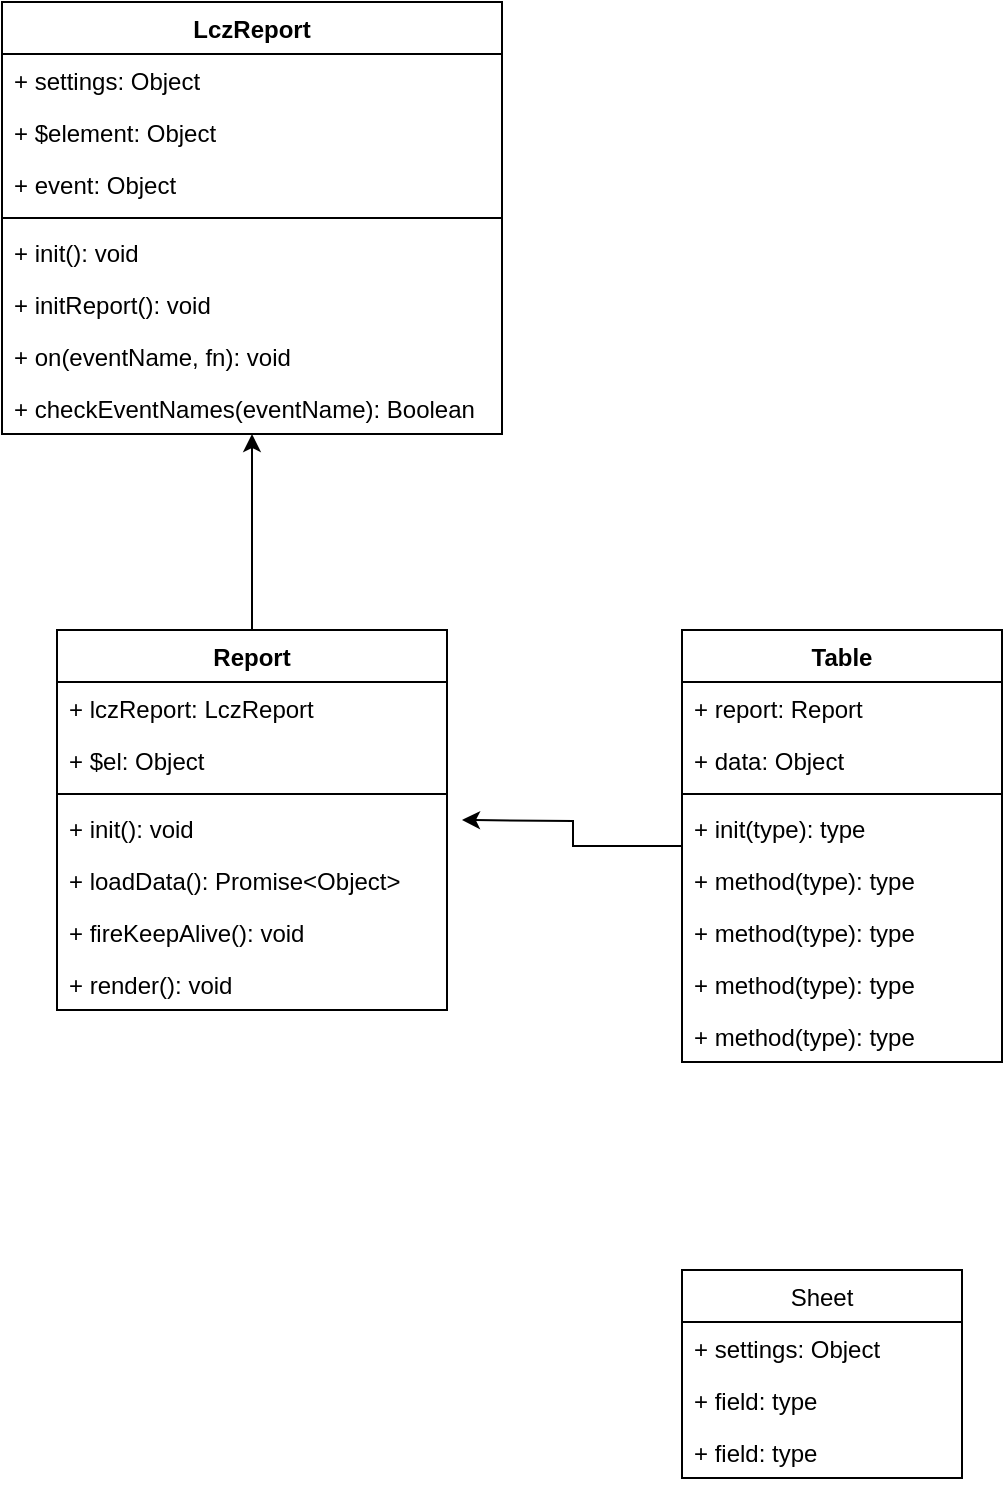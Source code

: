 <mxfile version="11.0.8" type="github"><diagram id="pL7d_dsq6K25-WosqYyw" name="Page-1"><mxGraphModel dx="1185" dy="668" grid="1" gridSize="10" guides="1" tooltips="1" connect="1" arrows="1" fold="1" page="1" pageScale="1" pageWidth="827" pageHeight="1169" math="0" shadow="0"><root><mxCell id="0"/><mxCell id="1" parent="0"/><mxCell id="XnSejlw7sTyxscWZkS31-13" value="Sheet" style="swimlane;fontStyle=0;childLayout=stackLayout;horizontal=1;startSize=26;fillColor=none;horizontalStack=0;resizeParent=1;resizeParentMax=0;resizeLast=0;collapsible=1;marginBottom=0;" vertex="1" parent="1"><mxGeometry x="400" y="700" width="140" height="104" as="geometry"/></mxCell><mxCell id="XnSejlw7sTyxscWZkS31-14" value="+ settings: Object" style="text;strokeColor=none;fillColor=none;align=left;verticalAlign=top;spacingLeft=4;spacingRight=4;overflow=hidden;rotatable=0;points=[[0,0.5],[1,0.5]];portConstraint=eastwest;" vertex="1" parent="XnSejlw7sTyxscWZkS31-13"><mxGeometry y="26" width="140" height="26" as="geometry"/></mxCell><mxCell id="XnSejlw7sTyxscWZkS31-15" value="+ field: type" style="text;strokeColor=none;fillColor=none;align=left;verticalAlign=top;spacingLeft=4;spacingRight=4;overflow=hidden;rotatable=0;points=[[0,0.5],[1,0.5]];portConstraint=eastwest;" vertex="1" parent="XnSejlw7sTyxscWZkS31-13"><mxGeometry y="52" width="140" height="26" as="geometry"/></mxCell><mxCell id="XnSejlw7sTyxscWZkS31-16" value="+ field: type" style="text;strokeColor=none;fillColor=none;align=left;verticalAlign=top;spacingLeft=4;spacingRight=4;overflow=hidden;rotatable=0;points=[[0,0.5],[1,0.5]];portConstraint=eastwest;" vertex="1" parent="XnSejlw7sTyxscWZkS31-13"><mxGeometry y="78" width="140" height="26" as="geometry"/></mxCell><mxCell id="XnSejlw7sTyxscWZkS31-29" value="LczReport" style="swimlane;fontStyle=1;align=center;verticalAlign=top;childLayout=stackLayout;horizontal=1;startSize=26;horizontalStack=0;resizeParent=1;resizeParentMax=0;resizeLast=0;collapsible=1;marginBottom=0;" vertex="1" parent="1"><mxGeometry x="60" y="66" width="250" height="216" as="geometry"/></mxCell><mxCell id="XnSejlw7sTyxscWZkS31-30" value="+ settings: Object" style="text;strokeColor=none;fillColor=none;align=left;verticalAlign=top;spacingLeft=4;spacingRight=4;overflow=hidden;rotatable=0;points=[[0,0.5],[1,0.5]];portConstraint=eastwest;" vertex="1" parent="XnSejlw7sTyxscWZkS31-29"><mxGeometry y="26" width="250" height="26" as="geometry"/></mxCell><mxCell id="XnSejlw7sTyxscWZkS31-33" value="+ $element: Object" style="text;strokeColor=none;fillColor=none;align=left;verticalAlign=top;spacingLeft=4;spacingRight=4;overflow=hidden;rotatable=0;points=[[0,0.5],[1,0.5]];portConstraint=eastwest;" vertex="1" parent="XnSejlw7sTyxscWZkS31-29"><mxGeometry y="52" width="250" height="26" as="geometry"/></mxCell><mxCell id="XnSejlw7sTyxscWZkS31-34" value="+ event: Object" style="text;strokeColor=none;fillColor=none;align=left;verticalAlign=top;spacingLeft=4;spacingRight=4;overflow=hidden;rotatable=0;points=[[0,0.5],[1,0.5]];portConstraint=eastwest;" vertex="1" parent="XnSejlw7sTyxscWZkS31-29"><mxGeometry y="78" width="250" height="26" as="geometry"/></mxCell><mxCell id="XnSejlw7sTyxscWZkS31-31" value="" style="line;strokeWidth=1;fillColor=none;align=left;verticalAlign=middle;spacingTop=-1;spacingLeft=3;spacingRight=3;rotatable=0;labelPosition=right;points=[];portConstraint=eastwest;" vertex="1" parent="XnSejlw7sTyxscWZkS31-29"><mxGeometry y="104" width="250" height="8" as="geometry"/></mxCell><mxCell id="XnSejlw7sTyxscWZkS31-32" value="+ init(): void" style="text;strokeColor=none;fillColor=none;align=left;verticalAlign=top;spacingLeft=4;spacingRight=4;overflow=hidden;rotatable=0;points=[[0,0.5],[1,0.5]];portConstraint=eastwest;" vertex="1" parent="XnSejlw7sTyxscWZkS31-29"><mxGeometry y="112" width="250" height="26" as="geometry"/></mxCell><mxCell id="XnSejlw7sTyxscWZkS31-35" value="+ initReport(): void" style="text;strokeColor=none;fillColor=none;align=left;verticalAlign=top;spacingLeft=4;spacingRight=4;overflow=hidden;rotatable=0;points=[[0,0.5],[1,0.5]];portConstraint=eastwest;" vertex="1" parent="XnSejlw7sTyxscWZkS31-29"><mxGeometry y="138" width="250" height="26" as="geometry"/></mxCell><mxCell id="XnSejlw7sTyxscWZkS31-36" value="+ on(eventName, fn): void" style="text;strokeColor=none;fillColor=none;align=left;verticalAlign=top;spacingLeft=4;spacingRight=4;overflow=hidden;rotatable=0;points=[[0,0.5],[1,0.5]];portConstraint=eastwest;" vertex="1" parent="XnSejlw7sTyxscWZkS31-29"><mxGeometry y="164" width="250" height="26" as="geometry"/></mxCell><mxCell id="XnSejlw7sTyxscWZkS31-37" value="+ checkEventNames(eventName): Boolean" style="text;strokeColor=none;fillColor=none;align=left;verticalAlign=top;spacingLeft=4;spacingRight=4;overflow=hidden;rotatable=0;points=[[0,0.5],[1,0.5]];portConstraint=eastwest;" vertex="1" parent="XnSejlw7sTyxscWZkS31-29"><mxGeometry y="190" width="250" height="26" as="geometry"/></mxCell><mxCell id="XnSejlw7sTyxscWZkS31-44" value="" style="edgeStyle=orthogonalEdgeStyle;rounded=0;orthogonalLoop=1;jettySize=auto;html=1;" edge="1" parent="1" source="XnSejlw7sTyxscWZkS31-38" target="XnSejlw7sTyxscWZkS31-37"><mxGeometry relative="1" as="geometry"><Array as="points"><mxPoint x="185" y="310"/><mxPoint x="185" y="310"/></Array></mxGeometry></mxCell><mxCell id="XnSejlw7sTyxscWZkS31-38" value="Report" style="swimlane;fontStyle=1;align=center;verticalAlign=top;childLayout=stackLayout;horizontal=1;startSize=26;horizontalStack=0;resizeParent=1;resizeParentMax=0;resizeLast=0;collapsible=1;marginBottom=0;" vertex="1" parent="1"><mxGeometry x="87.5" y="380" width="195" height="190" as="geometry"/></mxCell><mxCell id="XnSejlw7sTyxscWZkS31-39" value="+ lczReport: LczReport" style="text;strokeColor=none;fillColor=none;align=left;verticalAlign=top;spacingLeft=4;spacingRight=4;overflow=hidden;rotatable=0;points=[[0,0.5],[1,0.5]];portConstraint=eastwest;" vertex="1" parent="XnSejlw7sTyxscWZkS31-38"><mxGeometry y="26" width="195" height="26" as="geometry"/></mxCell><mxCell id="XnSejlw7sTyxscWZkS31-46" value="+ $el: Object" style="text;strokeColor=none;fillColor=none;align=left;verticalAlign=top;spacingLeft=4;spacingRight=4;overflow=hidden;rotatable=0;points=[[0,0.5],[1,0.5]];portConstraint=eastwest;" vertex="1" parent="XnSejlw7sTyxscWZkS31-38"><mxGeometry y="52" width="195" height="26" as="geometry"/></mxCell><mxCell id="XnSejlw7sTyxscWZkS31-40" value="" style="line;strokeWidth=1;fillColor=none;align=left;verticalAlign=middle;spacingTop=-1;spacingLeft=3;spacingRight=3;rotatable=0;labelPosition=right;points=[];portConstraint=eastwest;" vertex="1" parent="XnSejlw7sTyxscWZkS31-38"><mxGeometry y="78" width="195" height="8" as="geometry"/></mxCell><mxCell id="XnSejlw7sTyxscWZkS31-41" value="+ init(): void" style="text;strokeColor=none;fillColor=none;align=left;verticalAlign=top;spacingLeft=4;spacingRight=4;overflow=hidden;rotatable=0;points=[[0,0.5],[1,0.5]];portConstraint=eastwest;" vertex="1" parent="XnSejlw7sTyxscWZkS31-38"><mxGeometry y="86" width="195" height="26" as="geometry"/></mxCell><mxCell id="XnSejlw7sTyxscWZkS31-42" value="+ loadData(): Promise&lt;Object&gt;" style="text;strokeColor=none;fillColor=none;align=left;verticalAlign=top;spacingLeft=4;spacingRight=4;overflow=hidden;rotatable=0;points=[[0,0.5],[1,0.5]];portConstraint=eastwest;" vertex="1" parent="XnSejlw7sTyxscWZkS31-38"><mxGeometry y="112" width="195" height="26" as="geometry"/></mxCell><mxCell id="XnSejlw7sTyxscWZkS31-43" value="+ fireKeepAlive(): void" style="text;strokeColor=none;fillColor=none;align=left;verticalAlign=top;spacingLeft=4;spacingRight=4;overflow=hidden;rotatable=0;points=[[0,0.5],[1,0.5]];portConstraint=eastwest;" vertex="1" parent="XnSejlw7sTyxscWZkS31-38"><mxGeometry y="138" width="195" height="26" as="geometry"/></mxCell><mxCell id="XnSejlw7sTyxscWZkS31-45" value="+ render(): void" style="text;strokeColor=none;fillColor=none;align=left;verticalAlign=top;spacingLeft=4;spacingRight=4;overflow=hidden;rotatable=0;points=[[0,0.5],[1,0.5]];portConstraint=eastwest;" vertex="1" parent="XnSejlw7sTyxscWZkS31-38"><mxGeometry y="164" width="195" height="26" as="geometry"/></mxCell><mxCell id="XnSejlw7sTyxscWZkS31-60" value="" style="edgeStyle=orthogonalEdgeStyle;rounded=0;orthogonalLoop=1;jettySize=auto;html=1;" edge="1" parent="1" source="XnSejlw7sTyxscWZkS31-52"><mxGeometry relative="1" as="geometry"><mxPoint x="290" y="475" as="targetPoint"/></mxGeometry></mxCell><mxCell id="XnSejlw7sTyxscWZkS31-52" value="Table" style="swimlane;fontStyle=1;align=center;verticalAlign=top;childLayout=stackLayout;horizontal=1;startSize=26;horizontalStack=0;resizeParent=1;resizeParentMax=0;resizeLast=0;collapsible=1;marginBottom=0;" vertex="1" parent="1"><mxGeometry x="400" y="380" width="160" height="216" as="geometry"/></mxCell><mxCell id="XnSejlw7sTyxscWZkS31-53" value="+ report: Report" style="text;strokeColor=none;fillColor=none;align=left;verticalAlign=top;spacingLeft=4;spacingRight=4;overflow=hidden;rotatable=0;points=[[0,0.5],[1,0.5]];portConstraint=eastwest;" vertex="1" parent="XnSejlw7sTyxscWZkS31-52"><mxGeometry y="26" width="160" height="26" as="geometry"/></mxCell><mxCell id="XnSejlw7sTyxscWZkS31-65" value="+ data: Object" style="text;strokeColor=none;fillColor=none;align=left;verticalAlign=top;spacingLeft=4;spacingRight=4;overflow=hidden;rotatable=0;points=[[0,0.5],[1,0.5]];portConstraint=eastwest;" vertex="1" parent="XnSejlw7sTyxscWZkS31-52"><mxGeometry y="52" width="160" height="26" as="geometry"/></mxCell><mxCell id="XnSejlw7sTyxscWZkS31-54" value="" style="line;strokeWidth=1;fillColor=none;align=left;verticalAlign=middle;spacingTop=-1;spacingLeft=3;spacingRight=3;rotatable=0;labelPosition=right;points=[];portConstraint=eastwest;" vertex="1" parent="XnSejlw7sTyxscWZkS31-52"><mxGeometry y="78" width="160" height="8" as="geometry"/></mxCell><mxCell id="XnSejlw7sTyxscWZkS31-55" value="+ init(type): type" style="text;strokeColor=none;fillColor=none;align=left;verticalAlign=top;spacingLeft=4;spacingRight=4;overflow=hidden;rotatable=0;points=[[0,0.5],[1,0.5]];portConstraint=eastwest;" vertex="1" parent="XnSejlw7sTyxscWZkS31-52"><mxGeometry y="86" width="160" height="26" as="geometry"/></mxCell><mxCell id="XnSejlw7sTyxscWZkS31-61" value="+ method(type): type" style="text;strokeColor=none;fillColor=none;align=left;verticalAlign=top;spacingLeft=4;spacingRight=4;overflow=hidden;rotatable=0;points=[[0,0.5],[1,0.5]];portConstraint=eastwest;" vertex="1" parent="XnSejlw7sTyxscWZkS31-52"><mxGeometry y="112" width="160" height="26" as="geometry"/></mxCell><mxCell id="XnSejlw7sTyxscWZkS31-62" value="+ method(type): type" style="text;strokeColor=none;fillColor=none;align=left;verticalAlign=top;spacingLeft=4;spacingRight=4;overflow=hidden;rotatable=0;points=[[0,0.5],[1,0.5]];portConstraint=eastwest;" vertex="1" parent="XnSejlw7sTyxscWZkS31-52"><mxGeometry y="138" width="160" height="26" as="geometry"/></mxCell><mxCell id="XnSejlw7sTyxscWZkS31-63" value="+ method(type): type" style="text;strokeColor=none;fillColor=none;align=left;verticalAlign=top;spacingLeft=4;spacingRight=4;overflow=hidden;rotatable=0;points=[[0,0.5],[1,0.5]];portConstraint=eastwest;" vertex="1" parent="XnSejlw7sTyxscWZkS31-52"><mxGeometry y="164" width="160" height="26" as="geometry"/></mxCell><mxCell id="XnSejlw7sTyxscWZkS31-64" value="+ method(type): type" style="text;strokeColor=none;fillColor=none;align=left;verticalAlign=top;spacingLeft=4;spacingRight=4;overflow=hidden;rotatable=0;points=[[0,0.5],[1,0.5]];portConstraint=eastwest;" vertex="1" parent="XnSejlw7sTyxscWZkS31-52"><mxGeometry y="190" width="160" height="26" as="geometry"/></mxCell></root></mxGraphModel></diagram></mxfile>